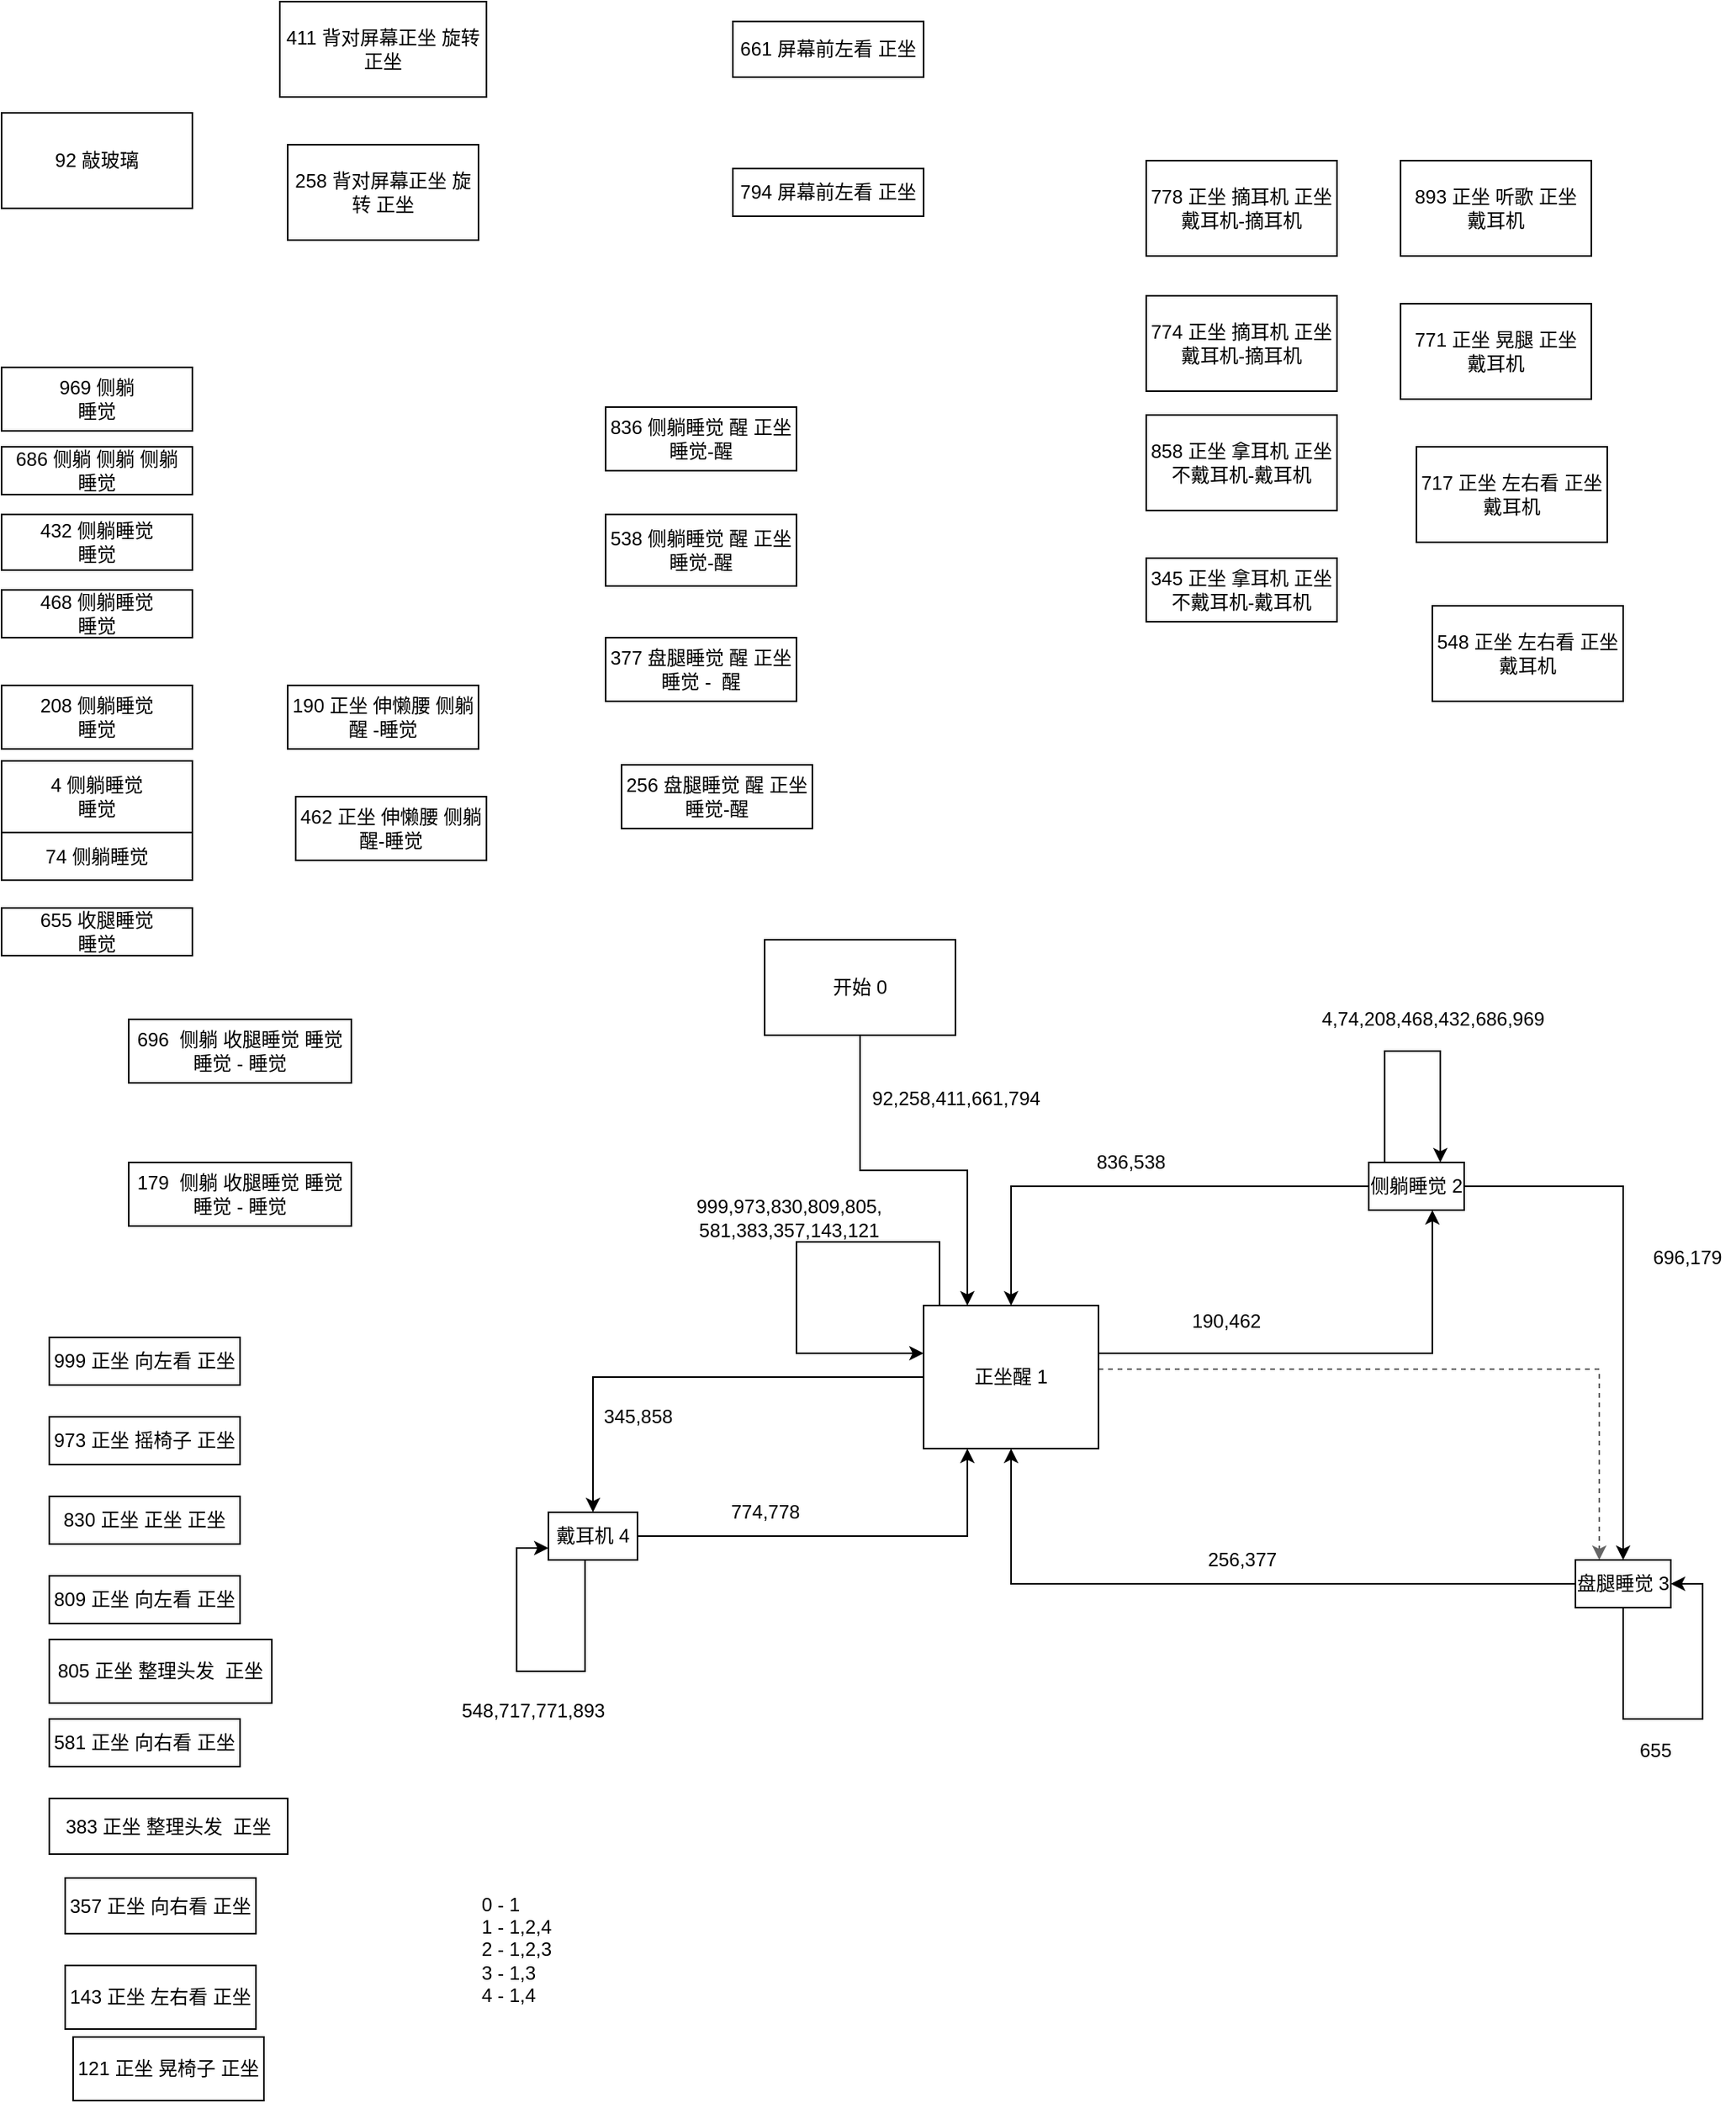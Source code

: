 <mxfile version="13.6.2" type="device"><diagram id="XpbxOhf3kGkTc9uOzVM5" name="第 1 页"><mxGraphModel dx="1038" dy="600" grid="1" gridSize="10" guides="1" tooltips="1" connect="1" arrows="1" fold="1" page="1" pageScale="1" pageWidth="827" pageHeight="1169" math="0" shadow="0"><root><mxCell id="0"/><mxCell id="1" parent="0"/><mxCell id="eRedbXYaR5TkqsPycy7a-5" value="92 敲玻璃" style="rounded=0;whiteSpace=wrap;html=1;" vertex="1" parent="1"><mxGeometry x="20" y="70" width="120" height="60" as="geometry"/></mxCell><mxCell id="eRedbXYaR5TkqsPycy7a-6" value="999 正坐 向左看 正坐" style="whiteSpace=wrap;html=1;" vertex="1" parent="1"><mxGeometry x="50" y="840" width="120" height="30" as="geometry"/></mxCell><mxCell id="eRedbXYaR5TkqsPycy7a-7" value="973 正坐 摇椅子 正坐" style="whiteSpace=wrap;html=1;" vertex="1" parent="1"><mxGeometry x="50" y="890" width="120" height="30" as="geometry"/></mxCell><mxCell id="eRedbXYaR5TkqsPycy7a-8" value="969 侧躺&lt;br&gt;睡觉" style="whiteSpace=wrap;html=1;" vertex="1" parent="1"><mxGeometry x="20" y="230" width="120" height="40" as="geometry"/></mxCell><mxCell id="eRedbXYaR5TkqsPycy7a-9" value="893 正坐 听歌 正坐&lt;br&gt;戴耳机" style="whiteSpace=wrap;html=1;" vertex="1" parent="1"><mxGeometry x="900" y="100" width="120" height="60" as="geometry"/></mxCell><mxCell id="eRedbXYaR5TkqsPycy7a-10" value="858 正坐 拿耳机 正坐&lt;br&gt;不戴耳机-戴耳机" style="whiteSpace=wrap;html=1;" vertex="1" parent="1"><mxGeometry x="740" y="260" width="120" height="60" as="geometry"/></mxCell><mxCell id="eRedbXYaR5TkqsPycy7a-11" value="836 侧躺睡觉 醒 正坐&lt;br&gt;睡觉-醒" style="whiteSpace=wrap;html=1;" vertex="1" parent="1"><mxGeometry x="400" y="255" width="120" height="40" as="geometry"/></mxCell><mxCell id="eRedbXYaR5TkqsPycy7a-12" value="830 正坐 正坐 正坐" style="whiteSpace=wrap;html=1;" vertex="1" parent="1"><mxGeometry x="50" y="940" width="120" height="30" as="geometry"/></mxCell><mxCell id="eRedbXYaR5TkqsPycy7a-13" value="809 正坐 向左看 正坐" style="whiteSpace=wrap;html=1;" vertex="1" parent="1"><mxGeometry x="50" y="990" width="120" height="30" as="geometry"/></mxCell><mxCell id="eRedbXYaR5TkqsPycy7a-14" value="805 正坐 整理头发&amp;nbsp; 正坐" style="whiteSpace=wrap;html=1;" vertex="1" parent="1"><mxGeometry x="50" y="1030" width="140" height="40" as="geometry"/></mxCell><mxCell id="eRedbXYaR5TkqsPycy7a-15" value="794 屏幕前左看 正坐" style="whiteSpace=wrap;html=1;" vertex="1" parent="1"><mxGeometry x="480" y="105" width="120" height="30" as="geometry"/></mxCell><mxCell id="eRedbXYaR5TkqsPycy7a-16" value="778 正坐 摘耳机 正坐&lt;br&gt;戴耳机-摘耳机" style="whiteSpace=wrap;html=1;" vertex="1" parent="1"><mxGeometry x="740" y="100" width="120" height="60" as="geometry"/></mxCell><mxCell id="eRedbXYaR5TkqsPycy7a-17" value="774 正坐 摘耳机 正坐&lt;br&gt;戴耳机-摘耳机" style="whiteSpace=wrap;html=1;" vertex="1" parent="1"><mxGeometry x="740" y="185" width="120" height="60" as="geometry"/></mxCell><mxCell id="eRedbXYaR5TkqsPycy7a-18" value="771 正坐 晃腿 正坐&lt;br&gt;戴耳机" style="whiteSpace=wrap;html=1;" vertex="1" parent="1"><mxGeometry x="900" y="190" width="120" height="60" as="geometry"/></mxCell><mxCell id="eRedbXYaR5TkqsPycy7a-19" value="717 正坐 左右看 正坐&lt;br&gt;戴耳机" style="whiteSpace=wrap;html=1;" vertex="1" parent="1"><mxGeometry x="910" y="280" width="120" height="60" as="geometry"/></mxCell><mxCell id="eRedbXYaR5TkqsPycy7a-20" value="696&amp;nbsp; 侧躺 收腿睡觉 睡觉&lt;br&gt;睡觉 - 睡觉" style="whiteSpace=wrap;html=1;" vertex="1" parent="1"><mxGeometry x="100" y="640" width="140" height="40" as="geometry"/></mxCell><mxCell id="eRedbXYaR5TkqsPycy7a-21" value="686 侧躺 侧躺 侧躺&lt;br&gt;睡觉" style="whiteSpace=wrap;html=1;" vertex="1" parent="1"><mxGeometry x="20" y="280" width="120" height="30" as="geometry"/></mxCell><mxCell id="eRedbXYaR5TkqsPycy7a-22" value="661 屏幕前左看 正坐" style="whiteSpace=wrap;html=1;" vertex="1" parent="1"><mxGeometry x="480" y="12.5" width="120" height="35" as="geometry"/></mxCell><mxCell id="eRedbXYaR5TkqsPycy7a-23" value="655 收腿睡觉&lt;br&gt;睡觉" style="whiteSpace=wrap;html=1;" vertex="1" parent="1"><mxGeometry x="20" y="570" width="120" height="30" as="geometry"/></mxCell><mxCell id="eRedbXYaR5TkqsPycy7a-24" value="581 正坐 向右看 正坐" style="whiteSpace=wrap;html=1;" vertex="1" parent="1"><mxGeometry x="50" y="1080" width="120" height="30" as="geometry"/></mxCell><mxCell id="eRedbXYaR5TkqsPycy7a-25" value="548 正坐 左右看 正坐&lt;br&gt;戴耳机" style="whiteSpace=wrap;html=1;" vertex="1" parent="1"><mxGeometry x="920" y="380" width="120" height="60" as="geometry"/></mxCell><mxCell id="eRedbXYaR5TkqsPycy7a-26" value="538 侧躺睡觉 醒 正坐&lt;br&gt;睡觉-醒" style="whiteSpace=wrap;html=1;" vertex="1" parent="1"><mxGeometry x="400" y="322.5" width="120" height="45" as="geometry"/></mxCell><mxCell id="eRedbXYaR5TkqsPycy7a-27" value="468 侧躺睡觉&lt;br&gt;睡觉" style="whiteSpace=wrap;html=1;" vertex="1" parent="1"><mxGeometry x="20" y="370" width="120" height="30" as="geometry"/></mxCell><mxCell id="eRedbXYaR5TkqsPycy7a-28" value="462 正坐 伸懒腰 侧躺醒-睡觉" style="whiteSpace=wrap;html=1;" vertex="1" parent="1"><mxGeometry x="205" y="500" width="120" height="40" as="geometry"/></mxCell><mxCell id="eRedbXYaR5TkqsPycy7a-29" value="432 侧躺睡觉&lt;br&gt;睡觉" style="whiteSpace=wrap;html=1;" vertex="1" parent="1"><mxGeometry x="20" y="322.5" width="120" height="35" as="geometry"/></mxCell><mxCell id="eRedbXYaR5TkqsPycy7a-30" value="411 背对屏幕正坐 旋转 正坐" style="whiteSpace=wrap;html=1;" vertex="1" parent="1"><mxGeometry x="195" width="130" height="60" as="geometry"/></mxCell><mxCell id="eRedbXYaR5TkqsPycy7a-31" value="383 正坐 整理头发&amp;nbsp; 正坐" style="whiteSpace=wrap;html=1;" vertex="1" parent="1"><mxGeometry x="50" y="1130" width="150" height="35" as="geometry"/></mxCell><mxCell id="eRedbXYaR5TkqsPycy7a-32" value="377 盘腿睡觉 醒 正坐&lt;br&gt;睡觉 -&amp;nbsp; 醒" style="whiteSpace=wrap;html=1;" vertex="1" parent="1"><mxGeometry x="400" y="400" width="120" height="40" as="geometry"/></mxCell><mxCell id="eRedbXYaR5TkqsPycy7a-33" value="357 正坐 向右看 正坐" style="whiteSpace=wrap;html=1;" vertex="1" parent="1"><mxGeometry x="60" y="1180" width="120" height="35" as="geometry"/></mxCell><mxCell id="eRedbXYaR5TkqsPycy7a-34" value="345 正坐 拿耳机 正坐&lt;br&gt;不戴耳机-戴耳机" style="whiteSpace=wrap;html=1;" vertex="1" parent="1"><mxGeometry x="740" y="350" width="120" height="40" as="geometry"/></mxCell><mxCell id="eRedbXYaR5TkqsPycy7a-35" value="258 背对屏幕正坐 旋转 正坐" style="whiteSpace=wrap;html=1;" vertex="1" parent="1"><mxGeometry x="200" y="90" width="120" height="60" as="geometry"/></mxCell><mxCell id="eRedbXYaR5TkqsPycy7a-36" value="256 盘腿睡觉 醒 正坐&lt;br&gt;睡觉-醒" style="whiteSpace=wrap;html=1;" vertex="1" parent="1"><mxGeometry x="410" y="480" width="120" height="40" as="geometry"/></mxCell><mxCell id="eRedbXYaR5TkqsPycy7a-37" value="208 侧躺睡觉&lt;br&gt;睡觉" style="whiteSpace=wrap;html=1;" vertex="1" parent="1"><mxGeometry x="20" y="430" width="120" height="40" as="geometry"/></mxCell><mxCell id="eRedbXYaR5TkqsPycy7a-38" value="190 正坐 伸懒腰 侧躺醒 -睡觉" style="whiteSpace=wrap;html=1;" vertex="1" parent="1"><mxGeometry x="200" y="430" width="120" height="40" as="geometry"/></mxCell><mxCell id="eRedbXYaR5TkqsPycy7a-39" value="179&amp;nbsp; 侧躺 收腿睡觉 睡觉&lt;br&gt;睡觉 - 睡觉" style="whiteSpace=wrap;html=1;" vertex="1" parent="1"><mxGeometry x="100" y="730" width="140" height="40" as="geometry"/></mxCell><mxCell id="eRedbXYaR5TkqsPycy7a-40" value="143 正坐 左右看 正坐" style="whiteSpace=wrap;html=1;" vertex="1" parent="1"><mxGeometry x="60" y="1235" width="120" height="40" as="geometry"/></mxCell><mxCell id="eRedbXYaR5TkqsPycy7a-41" value="121 正坐 晃椅子 正坐" style="whiteSpace=wrap;html=1;" vertex="1" parent="1"><mxGeometry x="65" y="1280" width="120" height="40" as="geometry"/></mxCell><mxCell id="eRedbXYaR5TkqsPycy7a-42" value="74 侧躺睡觉" style="whiteSpace=wrap;html=1;" vertex="1" parent="1"><mxGeometry x="20" y="522.5" width="120" height="30" as="geometry"/></mxCell><mxCell id="eRedbXYaR5TkqsPycy7a-43" value="4 侧躺睡觉&lt;br&gt;睡觉" style="whiteSpace=wrap;html=1;" vertex="1" parent="1"><mxGeometry x="20" y="477.5" width="120" height="45" as="geometry"/></mxCell><mxCell id="eRedbXYaR5TkqsPycy7a-54" style="edgeStyle=orthogonalEdgeStyle;rounded=0;orthogonalLoop=1;jettySize=auto;html=1;align=center;" edge="1" parent="1" source="eRedbXYaR5TkqsPycy7a-48" target="eRedbXYaR5TkqsPycy7a-49"><mxGeometry relative="1" as="geometry"><Array as="points"><mxPoint x="920" y="850"/></Array></mxGeometry></mxCell><mxCell id="eRedbXYaR5TkqsPycy7a-55" style="edgeStyle=orthogonalEdgeStyle;rounded=0;orthogonalLoop=1;jettySize=auto;html=1;entryX=0.25;entryY=0;entryDx=0;entryDy=0;align=center;fillColor=#f5f5f5;strokeColor=#666666;dashed=1;" edge="1" parent="1" source="eRedbXYaR5TkqsPycy7a-48" target="eRedbXYaR5TkqsPycy7a-50"><mxGeometry relative="1" as="geometry"><Array as="points"><mxPoint x="1025" y="860"/></Array></mxGeometry></mxCell><mxCell id="eRedbXYaR5TkqsPycy7a-68" style="edgeStyle=orthogonalEdgeStyle;rounded=0;orthogonalLoop=1;jettySize=auto;html=1;entryX=0.5;entryY=0;entryDx=0;entryDy=0;align=center;" edge="1" parent="1" source="eRedbXYaR5TkqsPycy7a-48" target="eRedbXYaR5TkqsPycy7a-67"><mxGeometry relative="1" as="geometry"/></mxCell><mxCell id="eRedbXYaR5TkqsPycy7a-48" value="正坐醒 1" style="whiteSpace=wrap;html=1;align=center;" vertex="1" parent="1"><mxGeometry x="600" y="820" width="110" height="90" as="geometry"/></mxCell><mxCell id="eRedbXYaR5TkqsPycy7a-71" style="edgeStyle=orthogonalEdgeStyle;rounded=0;orthogonalLoop=1;jettySize=auto;html=1;align=center;" edge="1" parent="1" source="eRedbXYaR5TkqsPycy7a-49" target="eRedbXYaR5TkqsPycy7a-50"><mxGeometry relative="1" as="geometry"/></mxCell><mxCell id="eRedbXYaR5TkqsPycy7a-73" style="edgeStyle=orthogonalEdgeStyle;rounded=0;orthogonalLoop=1;jettySize=auto;html=1;entryX=0.5;entryY=0;entryDx=0;entryDy=0;align=center;" edge="1" parent="1" source="eRedbXYaR5TkqsPycy7a-49" target="eRedbXYaR5TkqsPycy7a-48"><mxGeometry relative="1" as="geometry"/></mxCell><mxCell id="eRedbXYaR5TkqsPycy7a-49" value="侧躺睡觉 2" style="whiteSpace=wrap;html=1;align=center;" vertex="1" parent="1"><mxGeometry x="880" y="730" width="60" height="30" as="geometry"/></mxCell><mxCell id="eRedbXYaR5TkqsPycy7a-72" style="edgeStyle=orthogonalEdgeStyle;rounded=0;orthogonalLoop=1;jettySize=auto;html=1;entryX=0.5;entryY=1;entryDx=0;entryDy=0;align=center;" edge="1" parent="1" source="eRedbXYaR5TkqsPycy7a-50" target="eRedbXYaR5TkqsPycy7a-48"><mxGeometry relative="1" as="geometry"/></mxCell><mxCell id="eRedbXYaR5TkqsPycy7a-50" value="盘腿睡觉 3" style="whiteSpace=wrap;html=1;align=center;" vertex="1" parent="1"><mxGeometry x="1010" y="980" width="60" height="30" as="geometry"/></mxCell><mxCell id="eRedbXYaR5TkqsPycy7a-66" style="edgeStyle=orthogonalEdgeStyle;rounded=0;orthogonalLoop=1;jettySize=auto;html=1;align=center;" edge="1" parent="1" source="eRedbXYaR5TkqsPycy7a-48"><mxGeometry relative="1" as="geometry"><mxPoint x="600" y="850" as="targetPoint"/><Array as="points"><mxPoint x="610" y="780"/><mxPoint x="520" y="780"/><mxPoint x="520" y="850"/><mxPoint x="600" y="850"/></Array></mxGeometry></mxCell><mxCell id="eRedbXYaR5TkqsPycy7a-70" style="edgeStyle=orthogonalEdgeStyle;rounded=0;orthogonalLoop=1;jettySize=auto;html=1;entryX=0.25;entryY=1;entryDx=0;entryDy=0;align=center;" edge="1" parent="1" source="eRedbXYaR5TkqsPycy7a-67" target="eRedbXYaR5TkqsPycy7a-48"><mxGeometry relative="1" as="geometry"/></mxCell><mxCell id="eRedbXYaR5TkqsPycy7a-67" value="戴耳机 4" style="whiteSpace=wrap;html=1;align=center;" vertex="1" parent="1"><mxGeometry x="364" y="950" width="56" height="30" as="geometry"/></mxCell><mxCell id="eRedbXYaR5TkqsPycy7a-75" value="&lt;span&gt;999,973,830,809,805,&lt;/span&gt;&lt;br&gt;&lt;span&gt;581,383,357,143,121&lt;/span&gt;" style="text;html=1;align=center;verticalAlign=middle;resizable=0;points=[];autosize=1;" vertex="1" parent="1"><mxGeometry x="450" y="750" width="130" height="30" as="geometry"/></mxCell><mxCell id="eRedbXYaR5TkqsPycy7a-76" value="836,538" style="text;html=1;align=center;verticalAlign=middle;resizable=0;points=[];autosize=1;" vertex="1" parent="1"><mxGeometry x="700" y="720" width="60" height="20" as="geometry"/></mxCell><mxCell id="eRedbXYaR5TkqsPycy7a-77" value="696,179" style="text;html=1;align=center;verticalAlign=middle;resizable=0;points=[];autosize=1;" vertex="1" parent="1"><mxGeometry x="1050" y="780" width="60" height="20" as="geometry"/></mxCell><mxCell id="eRedbXYaR5TkqsPycy7a-78" value="190,462" style="text;html=1;align=center;verticalAlign=middle;resizable=0;points=[];autosize=1;" vertex="1" parent="1"><mxGeometry x="760" y="820" width="60" height="20" as="geometry"/></mxCell><mxCell id="eRedbXYaR5TkqsPycy7a-79" value="256,377" style="text;html=1;align=center;verticalAlign=middle;resizable=0;points=[];autosize=1;" vertex="1" parent="1"><mxGeometry x="770" y="970" width="60" height="20" as="geometry"/></mxCell><mxCell id="eRedbXYaR5TkqsPycy7a-80" style="edgeStyle=orthogonalEdgeStyle;rounded=0;orthogonalLoop=1;jettySize=auto;html=1;entryX=0.75;entryY=0;entryDx=0;entryDy=0;align=center;" edge="1" parent="1" source="eRedbXYaR5TkqsPycy7a-49" target="eRedbXYaR5TkqsPycy7a-49"><mxGeometry relative="1" as="geometry"><Array as="points"><mxPoint x="890" y="660"/><mxPoint x="925" y="660"/></Array></mxGeometry></mxCell><mxCell id="eRedbXYaR5TkqsPycy7a-81" style="edgeStyle=orthogonalEdgeStyle;rounded=0;orthogonalLoop=1;jettySize=auto;html=1;entryX=1;entryY=0.5;entryDx=0;entryDy=0;align=center;" edge="1" parent="1" source="eRedbXYaR5TkqsPycy7a-50" target="eRedbXYaR5TkqsPycy7a-50"><mxGeometry relative="1" as="geometry"><Array as="points"><mxPoint x="1040" y="1080"/><mxPoint x="1090" y="1080"/><mxPoint x="1090" y="995"/></Array></mxGeometry></mxCell><mxCell id="eRedbXYaR5TkqsPycy7a-82" style="edgeStyle=orthogonalEdgeStyle;rounded=0;orthogonalLoop=1;jettySize=auto;html=1;entryX=0;entryY=0.75;entryDx=0;entryDy=0;align=center;" edge="1" parent="1" source="eRedbXYaR5TkqsPycy7a-67" target="eRedbXYaR5TkqsPycy7a-67"><mxGeometry relative="1" as="geometry"><Array as="points"><mxPoint x="387" y="1050"/><mxPoint x="344" y="1050"/><mxPoint x="344" y="973"/></Array></mxGeometry></mxCell><mxCell id="eRedbXYaR5TkqsPycy7a-84" value="4,74,208,468,432,686,969" style="text;html=1;align=center;verticalAlign=middle;resizable=0;points=[];autosize=1;" vertex="1" parent="1"><mxGeometry x="840" y="630" width="160" height="20" as="geometry"/></mxCell><mxCell id="eRedbXYaR5TkqsPycy7a-85" value="655" style="text;html=1;align=center;verticalAlign=middle;resizable=0;points=[];autosize=1;" vertex="1" parent="1"><mxGeometry x="1040" y="1090" width="40" height="20" as="geometry"/></mxCell><mxCell id="eRedbXYaR5TkqsPycy7a-87" value="345,858" style="text;html=1;align=center;verticalAlign=middle;resizable=0;points=[];autosize=1;" vertex="1" parent="1"><mxGeometry x="390" y="880" width="60" height="20" as="geometry"/></mxCell><mxCell id="eRedbXYaR5TkqsPycy7a-88" value="774,778" style="text;html=1;align=center;verticalAlign=middle;resizable=0;points=[];autosize=1;" vertex="1" parent="1"><mxGeometry x="470" y="940" width="60" height="20" as="geometry"/></mxCell><mxCell id="eRedbXYaR5TkqsPycy7a-89" value="548,717,771,893" style="text;html=1;align=center;verticalAlign=middle;resizable=0;points=[];autosize=1;" vertex="1" parent="1"><mxGeometry x="299" y="1065" width="110" height="20" as="geometry"/></mxCell><mxCell id="eRedbXYaR5TkqsPycy7a-91" style="edgeStyle=orthogonalEdgeStyle;rounded=0;orthogonalLoop=1;jettySize=auto;html=1;entryX=0.25;entryY=0;entryDx=0;entryDy=0;align=center;" edge="1" parent="1" source="eRedbXYaR5TkqsPycy7a-90" target="eRedbXYaR5TkqsPycy7a-48"><mxGeometry relative="1" as="geometry"/></mxCell><mxCell id="eRedbXYaR5TkqsPycy7a-90" value="开始 0" style="whiteSpace=wrap;html=1;align=center;" vertex="1" parent="1"><mxGeometry x="500" y="590" width="120" height="60" as="geometry"/></mxCell><mxCell id="eRedbXYaR5TkqsPycy7a-92" value="92,258,411,661,794" style="text;html=1;align=center;verticalAlign=middle;resizable=0;points=[];autosize=1;" vertex="1" parent="1"><mxGeometry x="560" y="680" width="120" height="20" as="geometry"/></mxCell><mxCell id="eRedbXYaR5TkqsPycy7a-93" value="0 - 1&lt;br&gt;1 - 1,2,4&lt;br&gt;2 - 1,2,3&lt;br&gt;3 - 1,3&lt;br&gt;4 - 1,4" style="text;html=1;align=left;verticalAlign=middle;resizable=0;points=[];autosize=1;" vertex="1" parent="1"><mxGeometry x="320" y="1190" width="60" height="70" as="geometry"/></mxCell></root></mxGraphModel></diagram></mxfile>